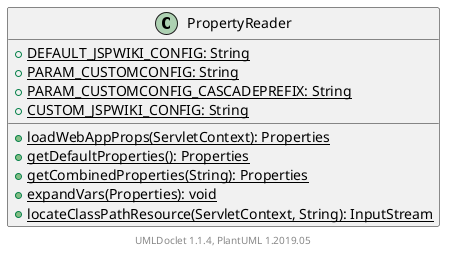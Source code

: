 @startuml

    class PropertyReader [[PropertyReader.html]] {
        {static} +DEFAULT_JSPWIKI_CONFIG: String
        {static} +PARAM_CUSTOMCONFIG: String
        {static} +PARAM_CUSTOMCONFIG_CASCADEPREFIX: String
        {static} +CUSTOM_JSPWIKI_CONFIG: String
        {static} +loadWebAppProps(ServletContext): Properties
        {static} +getDefaultProperties(): Properties
        {static} +getCombinedProperties(String): Properties
        {static} +expandVars(Properties): void
        {static} +locateClassPathResource(ServletContext, String): InputStream
    }


    center footer UMLDoclet 1.1.4, PlantUML 1.2019.05
@enduml
